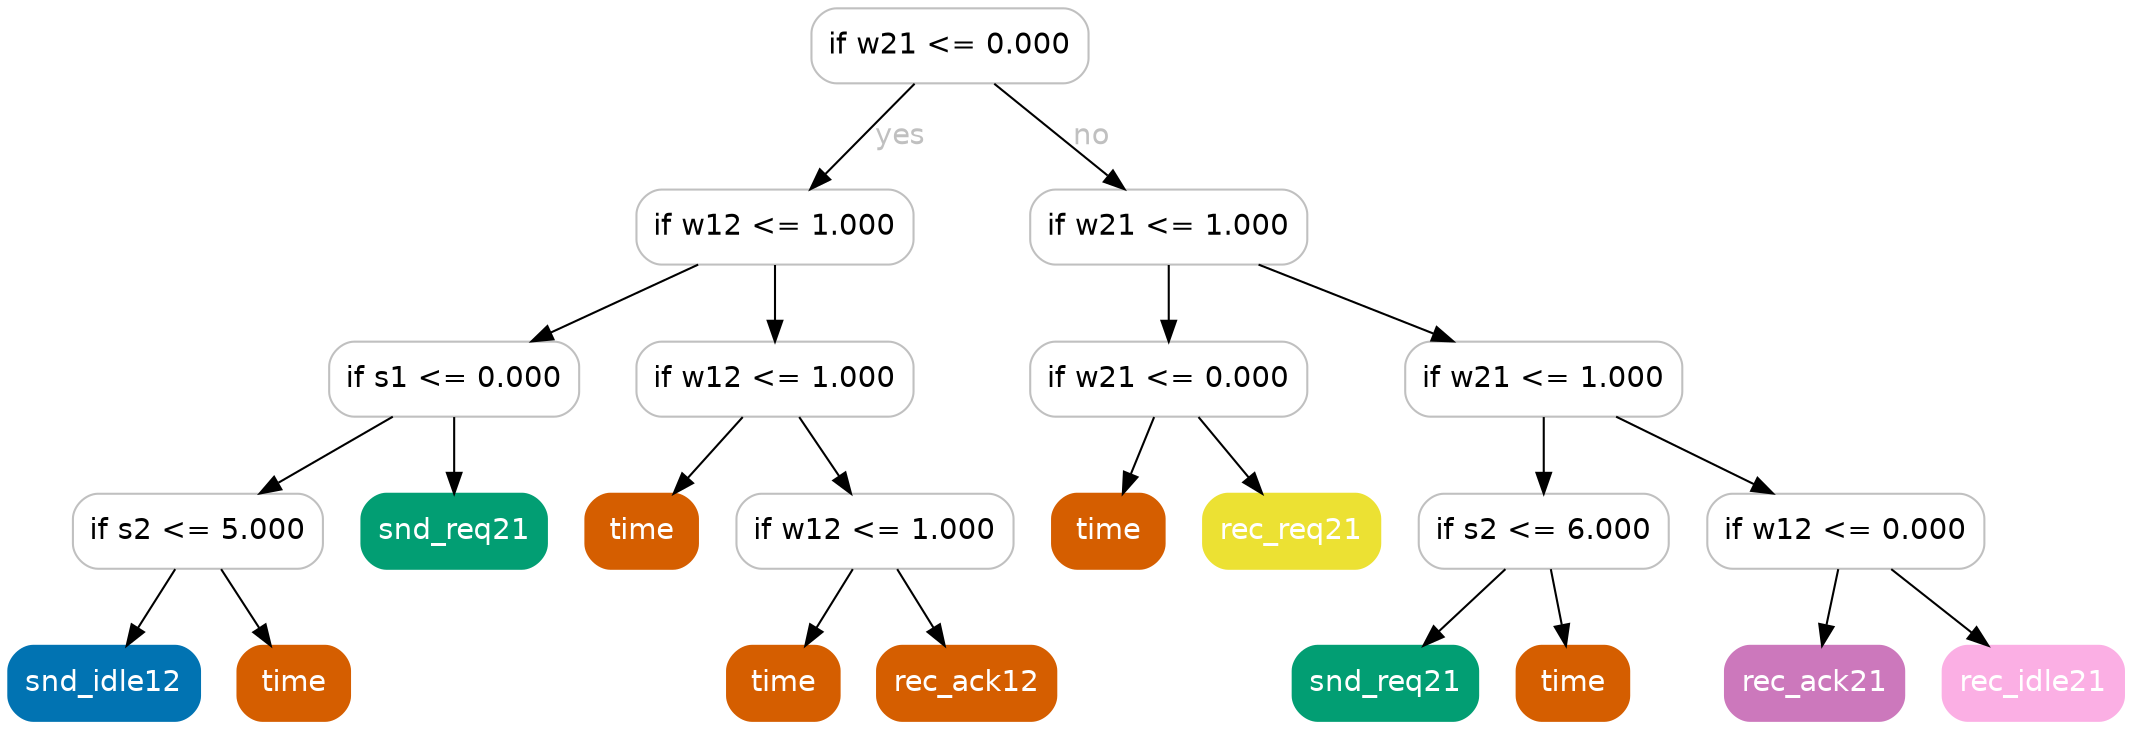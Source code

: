 digraph Tree {
	graph [bb="0,0,1015.5,342"];
	node [color=gray,
		fillcolor=white,
		fontname=helvetica,
		label="\N",
		shape=box,
		style="filled, rounded"
	];
	edge [fontname=helvetica];
	0	[height=0.5,
		label="if w21 <= 0.000",
		pos="452,324",
		width=1.8472];
	1	[height=0.5,
		label="if w12 <= 1.000",
		pos="368,237",
		width=1.8472];
	0 -> 1	[fontcolor=gray,
		label=yes,
		lp="428.5,280.5",
		pos="e,384.97,255.18 435,305.8 422.7,293.36 405.91,276.36 392.22,262.5"];
	12	[height=0.5,
		label="if w21 <= 1.000",
		pos="557,237",
		width=1.8472];
	0 -> 12	[fontcolor=gray,
		label=no,
		lp="520,280.5",
		pos="e,535.78,255.18 473.25,305.8 488.9,293.13 510.39,275.73 527.68,261.74"];
	2	[height=0.5,
		label="if s1 <= 0.000",
		pos="214,164",
		width=1.6667];
	1 -> 2	[fontcolor=gray,
		pos="e,251.12,182.11 331.11,218.99 309.84,209.19 282.9,196.77 260.22,186.31"];
	7	[height=0.5,
		label="if w12 <= 1.000",
		pos="368,164",
		width=1.8472];
	1 -> 7	[fontcolor=gray,
		pos="e,368,182.03 368,218.81 368,210.79 368,201.05 368,192.07"];
	3	[height=0.5,
		label="if s2 <= 5.000",
		pos="91,91",
		width=1.6667];
	2 -> 3	[fontcolor=gray,
		pos="e,120.65,109.11 184.54,145.99 168.08,136.49 147.37,124.54 129.62,114.29"];
	6	[color="#029e73",
		fillcolor="#029e73",
		fontcolor=white,
		height=0.5,
		label=snd_req21,
		pos="214,91",
		width=1.2361];
	2 -> 6	[fontcolor=gray,
		pos="e,214,109.03 214,145.81 214,137.79 214,128.05 214,119.07"];
	4	[color="#0173b2",
		fillcolor="#0173b2",
		fontcolor=white,
		height=0.5,
		label=snd_idle12,
		pos="46,18",
		width=1.2778];
	3 -> 4	[fontcolor=gray,
		pos="e,56.793,36.029 80.107,72.813 74.745,64.353 68.173,53.984 62.233,44.612"];
	5	[color="#d55e00",
		fillcolor="#d55e00",
		fontcolor=white,
		height=0.5,
		label=time,
		pos="137,18",
		width=0.75];
	3 -> 5	[fontcolor=gray,
		pos="e,125.97,36.029 102.14,72.813 107.62,64.353 114.33,53.984 120.41,44.612"];
	8	[color="#d55e00",
		fillcolor="#d55e00",
		fontcolor=white,
		height=0.5,
		label=time,
		pos="304,91",
		width=0.75];
	7 -> 8	[fontcolor=gray,
		pos="e,319.35,109.03 352.51,145.81 344.57,137 334.76,126.13 326.05,116.46"];
	9	[height=0.5,
		label="if w12 <= 1.000",
		pos="416,91",
		width=1.8472];
	7 -> 9	[fontcolor=gray,
		pos="e,404.49,109.03 379.62,145.81 385.4,137.27 392.49,126.77 398.88,117.32"];
	10	[color="#d55e00",
		fillcolor="#d55e00",
		fontcolor=white,
		height=0.5,
		label=time,
		pos="372,18",
		width=0.75];
	9 -> 10	[fontcolor=gray,
		pos="e,382.55,36.029 405.35,72.813 400.11,64.353 393.68,53.984 387.87,44.612"];
	11	[color="#d55e00",
		fillcolor="#d55e00",
		fontcolor=white,
		height=0.5,
		label=rec_ack12,
		pos="460,18",
		width=1.1944];
	9 -> 11	[fontcolor=gray,
		pos="e,449.45,36.029 426.65,72.813 431.89,64.353 438.32,53.984 444.13,44.612"];
	13	[height=0.5,
		label="if w21 <= 0.000",
		pos="557,164",
		width=1.8472];
	12 -> 13	[fontcolor=gray,
		pos="e,557,182.03 557,218.81 557,210.79 557,201.05 557,192.07"];
	16	[height=0.5,
		label="if w21 <= 1.000",
		pos="737,164",
		width=1.8472];
	12 -> 16	[fontcolor=gray,
		pos="e,693.61,182.11 600.11,218.99 625.31,209.06 657.31,196.43 684.03,185.89"];
	14	[color="#d55e00",
		fillcolor="#d55e00",
		fontcolor=white,
		height=0.5,
		label=time,
		pos="528,91",
		width=0.75];
	13 -> 14	[fontcolor=gray,
		pos="e,534.96,109.03 549.98,145.81 546.63,137.62 542.55,127.62 538.82,118.48"];
	15	[color="#ece133",
		fillcolor="#ece133",
		fontcolor=white,
		height=0.5,
		label=rec_req21,
		pos="616,91",
		width=1.1806];
	13 -> 15	[fontcolor=gray,
		pos="e,601.85,109.03 571.28,145.81 578.53,137.09 587.46,126.34 595.44,116.75"];
	17	[height=0.5,
		label="if s2 <= 6.000",
		pos="737,91",
		width=1.6667];
	16 -> 17	[fontcolor=gray,
		pos="e,737,109.03 737,145.81 737,137.79 737,128.05 737,119.07"];
	20	[height=0.5,
		label="if w12 <= 0.000",
		pos="882,91",
		width=1.8472];
	16 -> 20	[fontcolor=gray,
		pos="e,847.05,109.11 771.73,145.99 791.58,136.27 816.68,123.99 837.91,113.59"];
	18	[color="#029e73",
		fillcolor="#029e73",
		fontcolor=white,
		height=0.5,
		label=snd_req21,
		pos="661,18",
		width=1.2361];
	17 -> 18	[fontcolor=gray,
		pos="e,679.23,36.029 718.6,72.813 708.99,63.83 697.07,52.693 686.57,42.886"];
	19	[color="#d55e00",
		fillcolor="#d55e00",
		fontcolor=white,
		height=0.5,
		label=time,
		pos="751,18",
		width=0.75];
	17 -> 19	[fontcolor=gray,
		pos="e,747.64,36.029 740.39,72.813 741.97,64.789 743.89,55.047 745.66,46.069"];
	21	[color="#cc78bc",
		fillcolor="#cc78bc",
		fontcolor=white,
		height=0.5,
		label=rec_ack21,
		pos="867,18",
		width=1.1944];
	20 -> 21	[fontcolor=gray,
		pos="e,870.6,36.029 878.37,72.813 876.67,64.789 874.62,55.047 872.72,46.069"];
	22	[color="#fbafe4",
		fillcolor="#fbafe4",
		fontcolor=white,
		height=0.5,
		label=rec_idle21,
		pos="972,18",
		width=1.2083];
	20 -> 22	[fontcolor=gray,
		pos="e,950.41,36.029 903.79,72.813 915.39,63.656 929.84,52.26 942.44,42.316"];
}
